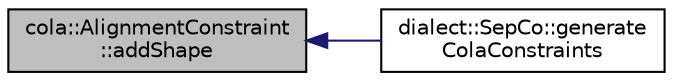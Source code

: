 digraph "cola::AlignmentConstraint::addShape"
{
  edge [fontname="Helvetica",fontsize="10",labelfontname="Helvetica",labelfontsize="10"];
  node [fontname="Helvetica",fontsize="10",shape=record];
  rankdir="LR";
  Node3 [label="cola::AlignmentConstraint\l::addShape",height=0.2,width=0.4,color="black", fillcolor="grey75", style="filled", fontcolor="black"];
  Node3 -> Node4 [dir="back",color="midnightblue",fontsize="10",style="solid",fontname="Helvetica"];
  Node4 [label="dialect::SepCo::generate\lColaConstraints",height=0.2,width=0.4,color="black", fillcolor="white", style="filled",URL="$structdialect_1_1SepCo.html#a7481438e9e28611a0080a8fd8f89388a",tooltip="Allocate cola::CompoundConstraints to represent this SepCo. "];
}
